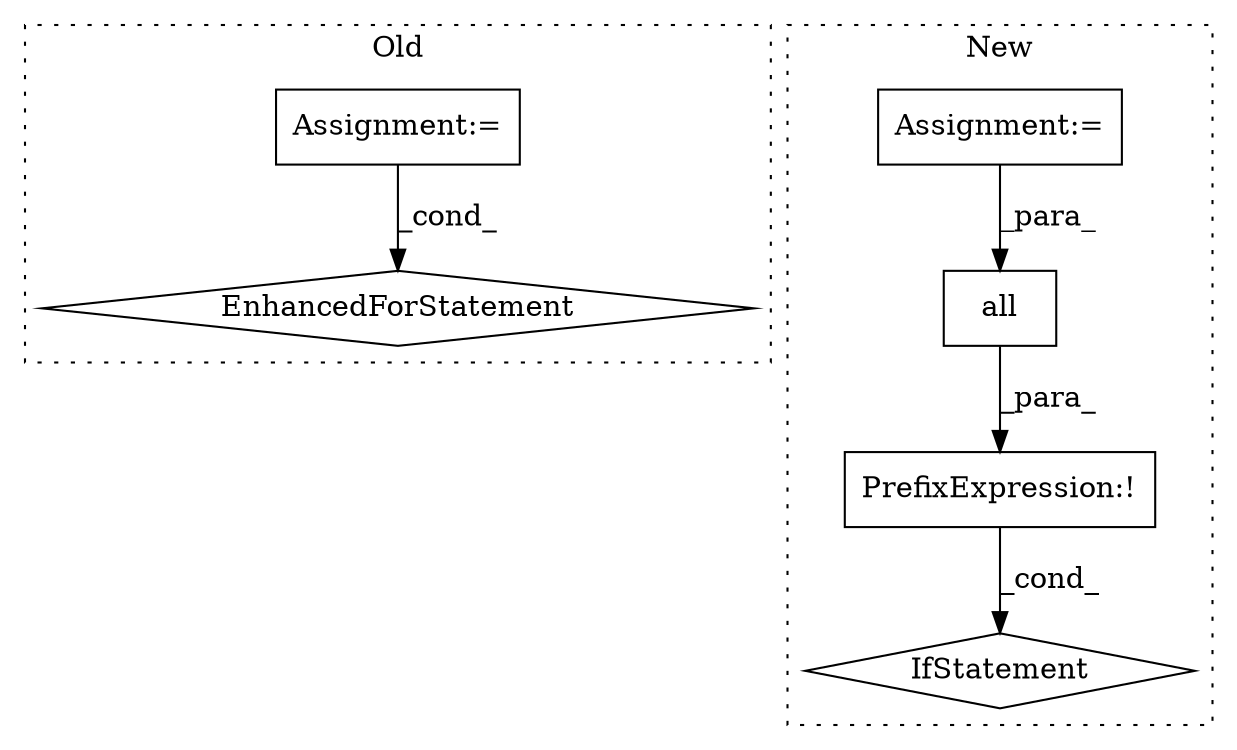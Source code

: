 digraph G {
subgraph cluster0 {
1 [label="EnhancedForStatement" a="70" s="2772,2882" l="81,2" shape="diamond"];
4 [label="Assignment:=" a="7" s="2772,2882" l="81,2" shape="box"];
label = "Old";
style="dotted";
}
subgraph cluster1 {
2 [label="all" a="32" s="1659,1685" l="4,1" shape="box"];
3 [label="Assignment:=" a="7" s="1627" l="1" shape="box"];
5 [label="IfStatement" a="25" s="1654,1686" l="4,2" shape="diamond"];
6 [label="PrefixExpression:!" a="38" s="1658" l="1" shape="box"];
label = "New";
style="dotted";
}
2 -> 6 [label="_para_"];
3 -> 2 [label="_para_"];
4 -> 1 [label="_cond_"];
6 -> 5 [label="_cond_"];
}